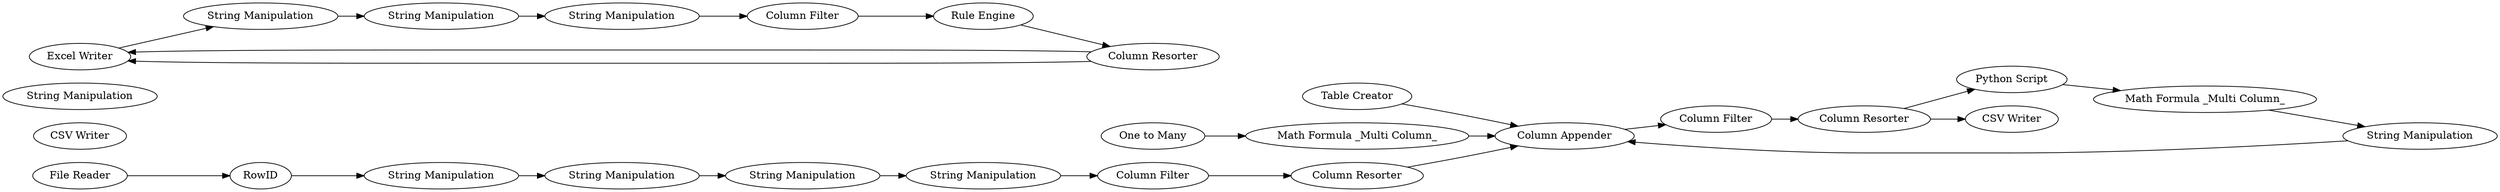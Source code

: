 digraph {
	2 [label=RowID]
	3 [label="Column Resorter"]
	4 [label="String Manipulation"]
	5 [label="String Manipulation"]
	6 [label="String Manipulation"]
	7 [label="String Manipulation"]
	8 [label="Column Filter"]
	10 [label="Table Creator"]
	23 [label="File Reader"]
	14 [label="Column Appender"]
	15 [label="One to Many"]
	16 [label="Column Filter"]
	17 [label="Column Resorter"]
	18 [label="Python Script"]
	19 [label="CSV Writer"]
	20 [label="CSV Writer"]
	21 [label="Math Formula _Multi Column_"]
	25 [label="Math Formula _Multi Column_"]
	22 [label="String Manipulation"]
	26 [label="String Manipulation"]
	27 [label="String Manipulation"]
	28 [label="String Manipulation"]
	32 [label="Column Resorter"]
	24 [label="Column Filter"]
	30 [label="String Manipulation"]
	31 [label="String Manipulation"]
	33 [label="Rule Engine"]
	27 [label="Excel Writer"]
	2 -> 4
	4 -> 5
	5 -> 6
	6 -> 7
	7 -> 8
	8 -> 3
	22 -> 14
	32 -> 27
	27 -> 28
	24 -> 33
	30 -> 31
	31 -> 24
	14 -> 16
	15 -> 25
	16 -> 17
	17 -> 19
	17 -> 18
	18 -> 21
	21 -> 22
	25 -> 14
	28 -> 30
	33 -> 32
	3 -> 14
	10 -> 14
	23 -> 2
	32 -> 27
	rankdir=LR
}
